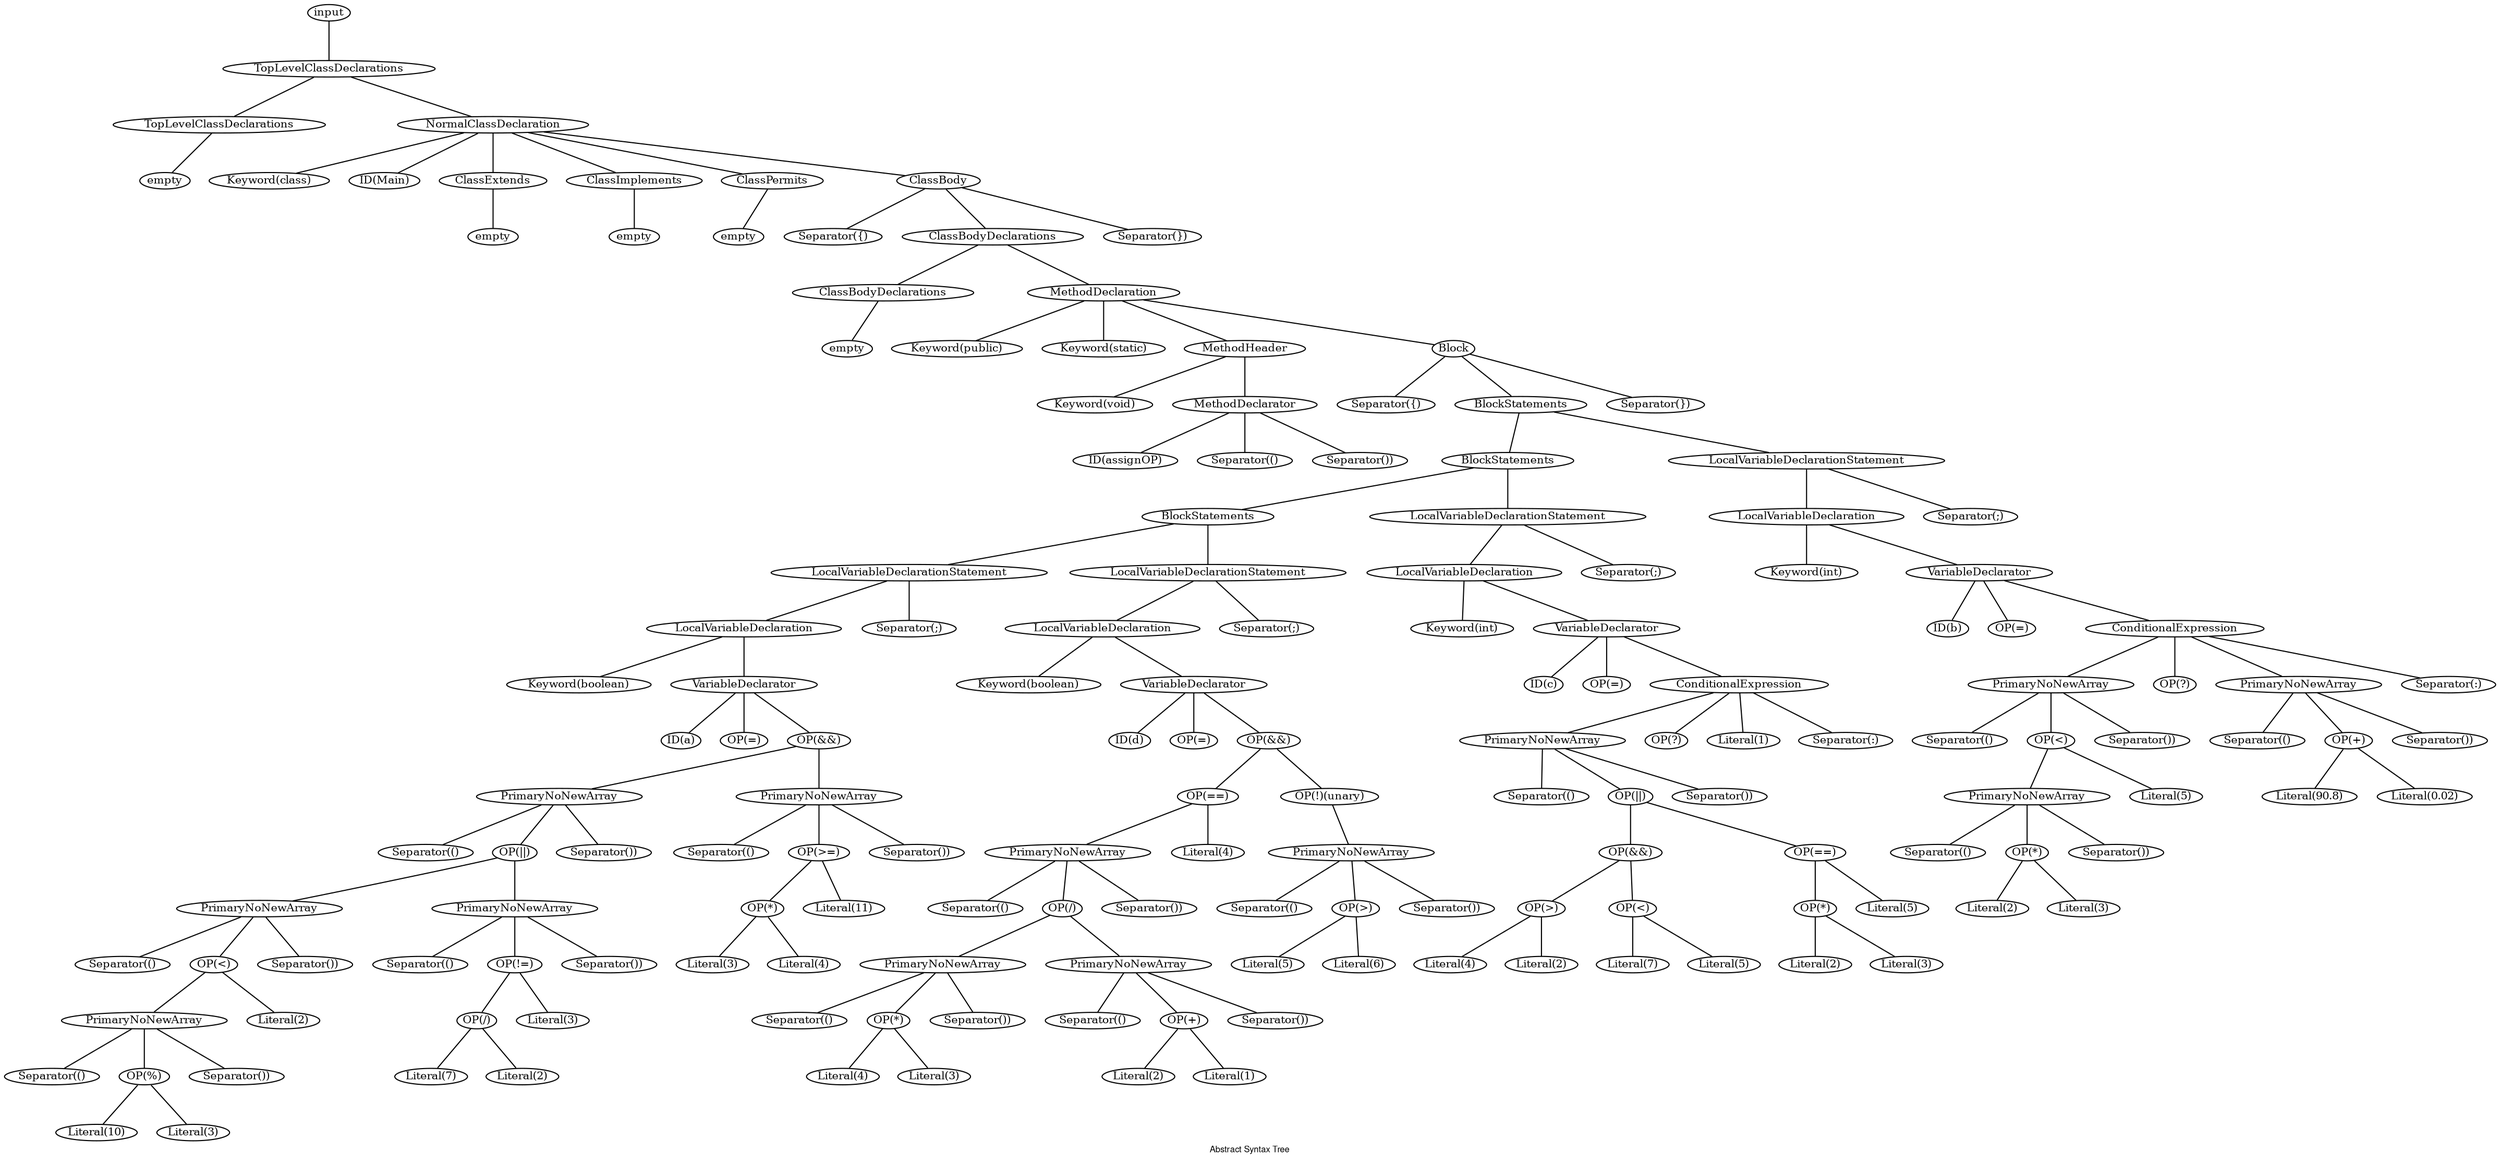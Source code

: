 // dot -Tps out.dot -o out.ps

graph "Abstract Syntax Tree"
{
	fontname="Helvetica,Arial,sans-serif"
	node [fontsize=10, width=".2", height=".2", margin=0]
	edge [fontsize=6]
	graph[fontsize=8];

	label="Abstract Syntax Tree"

	n168 ;
	n168 [label="input"] ;
	n168 -- n167 ;

	n167 ;
	n167 [label="TopLevelClassDeclarations"] ;
	n167 -- n0 ;
	n167 -- n164 ;

	n0 ;
	n0 [label="TopLevelClassDeclarations"] ;
	n0 -- n1 ;

	n164 ;
	n164 [label="NormalClassDeclaration"] ;
	n164 -- n165 ;
	n164 -- n166 ;
	n164 -- n2 ;
	n164 -- n4 ;
	n164 -- n6 ;
	n164 -- n161 ;

	n1 ;
	n1 [label="empty"] ;

	n165 ;
	n165 [label="Keyword(class)"] ;

	n166 ;
	n166 [label="ID(Main)"] ;

	n2 ;
	n2 [label="ClassExtends"] ;
	n2 -- n3 ;

	n4 ;
	n4 [label="ClassImplements"] ;
	n4 -- n5 ;

	n6 ;
	n6 [label="ClassPermits"] ;
	n6 -- n7 ;

	n161 ;
	n161 [label="ClassBody"] ;
	n161 -- n162 ;
	n161 -- n160 ;
	n161 -- n163 ;

	n3 ;
	n3 [label="empty"] ;

	n5 ;
	n5 [label="empty"] ;

	n7 ;
	n7 [label="empty"] ;

	n162 ;
	n162 [label="Separator({)"] ;

	n160 ;
	n160 [label="ClassBodyDeclarations"] ;
	n160 -- n8 ;
	n160 -- n158 ;

	n163 ;
	n163 [label="Separator(})"] ;

	n8 ;
	n8 [label="ClassBodyDeclarations"] ;
	n8 -- n9 ;

	n158 ;
	n158 [label="MethodDeclaration"] ;
	n158 -- n10 ;
	n158 -- n159 ;
	n158 -- n15 ;
	n158 -- n155 ;

	n9 ;
	n9 [label="empty"] ;

	n10 ;
	n10 [label="Keyword(public)"] ;

	n159 ;
	n159 [label="Keyword(static)"] ;

	n15 ;
	n15 [label="MethodHeader"] ;
	n15 -- n16 ;
	n15 -- n11 ;

	n155 ;
	n155 [label="Block"] ;
	n155 -- n156 ;
	n155 -- n154 ;
	n155 -- n157 ;

	n16 ;
	n16 [label="Keyword(void)"] ;

	n11 ;
	n11 [label="MethodDeclarator"] ;
	n11 -- n12 ;
	n11 -- n13 ;
	n11 -- n14 ;

	n156 ;
	n156 [label="Separator({)"] ;

	n154 ;
	n154 [label="BlockStatements"] ;
	n154 -- n118 ;
	n154 -- n152 ;

	n157 ;
	n157 [label="Separator(})"] ;

	n12 ;
	n12 [label="ID(assignOP)"] ;

	n13 ;
	n13 [label="Separator(()"] ;

	n14 ;
	n14 [label="Separator())"] ;

	n118 ;
	n118 [label="BlockStatements"] ;
	n118 -- n89 ;
	n118 -- n116 ;

	n152 ;
	n152 [label="LocalVariableDeclarationStatement"] ;
	n152 -- n151 ;
	n152 -- n153 ;

	n89 ;
	n89 [label="BlockStatements"] ;
	n89 -- n54 ;
	n89 -- n87 ;

	n116 ;
	n116 [label="LocalVariableDeclarationStatement"] ;
	n116 -- n115 ;
	n116 -- n117 ;

	n151 ;
	n151 [label="LocalVariableDeclaration"] ;
	n151 -- n119 ;
	n151 -- n149 ;

	n153 ;
	n153 [label="Separator(;)"] ;

	n54 ;
	n54 [label="LocalVariableDeclarationStatement"] ;
	n54 -- n53 ;
	n54 -- n55 ;

	n87 ;
	n87 [label="LocalVariableDeclarationStatement"] ;
	n87 -- n86 ;
	n87 -- n88 ;

	n115 ;
	n115 [label="LocalVariableDeclaration"] ;
	n115 -- n90 ;
	n115 -- n113 ;

	n117 ;
	n117 [label="Separator(;)"] ;

	n119 ;
	n119 [label="Keyword(int)"] ;

	n149 ;
	n149 [label="VariableDeclarator"] ;
	n149 -- n120 ;
	n149 -- n150 ;
	n149 -- n146 ;

	n53 ;
	n53 [label="LocalVariableDeclaration"] ;
	n53 -- n17 ;
	n53 -- n51 ;

	n55 ;
	n55 [label="Separator(;)"] ;

	n86 ;
	n86 [label="LocalVariableDeclaration"] ;
	n86 -- n56 ;
	n86 -- n84 ;

	n88 ;
	n88 [label="Separator(;)"] ;

	n90 ;
	n90 [label="Keyword(int)"] ;

	n113 ;
	n113 [label="VariableDeclarator"] ;
	n113 -- n91 ;
	n113 -- n114 ;
	n113 -- n110 ;

	n120 ;
	n120 [label="ID(b)"] ;

	n150 ;
	n150 [label="OP(=)"] ;

	n146 ;
	n146 [label="ConditionalExpression"] ;
	n146 -- n129 ;
	n146 -- n147 ;
	n146 -- n135 ;
	n146 -- n148 ;

	n17 ;
	n17 [label="Keyword(boolean)"] ;

	n51 ;
	n51 [label="VariableDeclarator"] ;
	n51 -- n18 ;
	n51 -- n52 ;
	n51 -- n50 ;

	n56 ;
	n56 [label="Keyword(boolean)"] ;

	n84 ;
	n84 [label="VariableDeclarator"] ;
	n84 -- n57 ;
	n84 -- n85 ;
	n84 -- n83 ;

	n91 ;
	n91 [label="ID(c)"] ;

	n114 ;
	n114 [label="OP(=)"] ;

	n110 ;
	n110 [label="ConditionalExpression"] ;
	n110 -- n105 ;
	n110 -- n111 ;
	n110 -- n108 ;
	n110 -- n112 ;

	n129 ;
	n129 [label="PrimaryNoNewArray"] ;
	n129 -- n130 ;
	n129 -- n128 ;
	n129 -- n131 ;

	n147 ;
	n147 [label="OP(?)"] ;

	n135 ;
	n135 [label="PrimaryNoNewArray"] ;
	n135 -- n136 ;
	n135 -- n134 ;
	n135 -- n137 ;

	n148 ;
	n148 [label="Separator(:)"] ;

	n18 ;
	n18 [label="ID(a)"] ;

	n52 ;
	n52 [label="OP(=)"] ;

	n50 ;
	n50 [label="OP(&&)"] ;
	n50 -- n39 ;
	n50 -- n47 ;

	n57 ;
	n57 [label="ID(d)"] ;

	n85 ;
	n85 [label="OP(=)"] ;

	n83 ;
	n83 [label="OP(&&)"] ;
	n83 -- n75 ;
	n83 -- n82 ;

	n105 ;
	n105 [label="PrimaryNoNewArray"] ;
	n105 -- n106 ;
	n105 -- n104 ;
	n105 -- n107 ;

	n111 ;
	n111 [label="OP(?)"] ;

	n108 ;
	n108 [label="Literal(1)"] ;

	n112 ;
	n112 [label="Separator(:)"] ;

	n130 ;
	n130 [label="Separator(()"] ;

	n128 ;
	n128 [label="OP(<)"] ;
	n128 -- n124 ;
	n128 -- n127 ;

	n131 ;
	n131 [label="Separator())"] ;

	n136 ;
	n136 [label="Separator(()"] ;

	n134 ;
	n134 [label="OP(+)"] ;
	n134 -- n132 ;
	n134 -- n133 ;

	n137 ;
	n137 [label="Separator())"] ;

	n39 ;
	n39 [label="PrimaryNoNewArray"] ;
	n39 -- n40 ;
	n39 -- n38 ;
	n39 -- n41 ;

	n47 ;
	n47 [label="PrimaryNoNewArray"] ;
	n47 -- n48 ;
	n47 -- n46 ;
	n47 -- n49 ;

	n75 ;
	n75 [label="OP(==)"] ;
	n75 -- n71 ;
	n75 -- n74 ;

	n82 ;
	n82 [label="OP(!)(unary)"] ;
	n82 -- n79 ;

	n106 ;
	n106 [label="Separator(()"] ;

	n104 ;
	n104 [label="OP(||)"] ;
	n104 -- n98 ;
	n104 -- n103 ;

	n107 ;
	n107 [label="Separator())"] ;

	n124 ;
	n124 [label="PrimaryNoNewArray"] ;
	n124 -- n125 ;
	n124 -- n123 ;
	n124 -- n126 ;

	n127 ;
	n127 [label="Literal(5)"] ;

	n132 ;
	n132 [label="Literal(90.8)"] ;

	n133 ;
	n133 [label="Literal(0.02)"] ;

	n40 ;
	n40 [label="Separator(()"] ;

	n38 ;
	n38 [label="OP(||)"] ;
	n38 -- n27 ;
	n38 -- n35 ;

	n41 ;
	n41 [label="Separator())"] ;

	n48 ;
	n48 [label="Separator(()"] ;

	n46 ;
	n46 [label="OP(>=)"] ;
	n46 -- n44 ;
	n46 -- n45 ;

	n49 ;
	n49 [label="Separator())"] ;

	n71 ;
	n71 [label="PrimaryNoNewArray"] ;
	n71 -- n72 ;
	n71 -- n70 ;
	n71 -- n73 ;

	n74 ;
	n74 [label="Literal(4)"] ;

	n79 ;
	n79 [label="PrimaryNoNewArray"] ;
	n79 -- n80 ;
	n79 -- n78 ;
	n79 -- n81 ;

	n98 ;
	n98 [label="OP(&&)"] ;
	n98 -- n94 ;
	n98 -- n97 ;

	n103 ;
	n103 [label="OP(==)"] ;
	n103 -- n101 ;
	n103 -- n102 ;

	n125 ;
	n125 [label="Separator(()"] ;

	n123 ;
	n123 [label="OP(*)"] ;
	n123 -- n121 ;
	n123 -- n122 ;

	n126 ;
	n126 [label="Separator())"] ;

	n27 ;
	n27 [label="PrimaryNoNewArray"] ;
	n27 -- n28 ;
	n27 -- n26 ;
	n27 -- n29 ;

	n35 ;
	n35 [label="PrimaryNoNewArray"] ;
	n35 -- n36 ;
	n35 -- n34 ;
	n35 -- n37 ;

	n44 ;
	n44 [label="OP(*)"] ;
	n44 -- n42 ;
	n44 -- n43 ;

	n45 ;
	n45 [label="Literal(11)"] ;

	n72 ;
	n72 [label="Separator(()"] ;

	n70 ;
	n70 [label="OP(/)"] ;
	n70 -- n61 ;
	n70 -- n67 ;

	n73 ;
	n73 [label="Separator())"] ;

	n80 ;
	n80 [label="Separator(()"] ;

	n78 ;
	n78 [label="OP(>)"] ;
	n78 -- n76 ;
	n78 -- n77 ;

	n81 ;
	n81 [label="Separator())"] ;

	n94 ;
	n94 [label="OP(>)"] ;
	n94 -- n92 ;
	n94 -- n93 ;

	n97 ;
	n97 [label="OP(<)"] ;
	n97 -- n95 ;
	n97 -- n96 ;

	n101 ;
	n101 [label="OP(*)"] ;
	n101 -- n99 ;
	n101 -- n100 ;

	n102 ;
	n102 [label="Literal(5)"] ;

	n121 ;
	n121 [label="Literal(2)"] ;

	n122 ;
	n122 [label="Literal(3)"] ;

	n28 ;
	n28 [label="Separator(()"] ;

	n26 ;
	n26 [label="OP(<)"] ;
	n26 -- n22 ;
	n26 -- n25 ;

	n29 ;
	n29 [label="Separator())"] ;

	n36 ;
	n36 [label="Separator(()"] ;

	n34 ;
	n34 [label="OP(!=)"] ;
	n34 -- n32 ;
	n34 -- n33 ;

	n37 ;
	n37 [label="Separator())"] ;

	n42 ;
	n42 [label="Literal(3)"] ;

	n43 ;
	n43 [label="Literal(4)"] ;

	n61 ;
	n61 [label="PrimaryNoNewArray"] ;
	n61 -- n62 ;
	n61 -- n60 ;
	n61 -- n63 ;

	n67 ;
	n67 [label="PrimaryNoNewArray"] ;
	n67 -- n68 ;
	n67 -- n66 ;
	n67 -- n69 ;

	n76 ;
	n76 [label="Literal(5)"] ;

	n77 ;
	n77 [label="Literal(6)"] ;

	n92 ;
	n92 [label="Literal(4)"] ;

	n93 ;
	n93 [label="Literal(2)"] ;

	n95 ;
	n95 [label="Literal(7)"] ;

	n96 ;
	n96 [label="Literal(5)"] ;

	n99 ;
	n99 [label="Literal(2)"] ;

	n100 ;
	n100 [label="Literal(3)"] ;

	n22 ;
	n22 [label="PrimaryNoNewArray"] ;
	n22 -- n23 ;
	n22 -- n21 ;
	n22 -- n24 ;

	n25 ;
	n25 [label="Literal(2)"] ;

	n32 ;
	n32 [label="OP(/)"] ;
	n32 -- n30 ;
	n32 -- n31 ;

	n33 ;
	n33 [label="Literal(3)"] ;

	n62 ;
	n62 [label="Separator(()"] ;

	n60 ;
	n60 [label="OP(*)"] ;
	n60 -- n58 ;
	n60 -- n59 ;

	n63 ;
	n63 [label="Separator())"] ;

	n68 ;
	n68 [label="Separator(()"] ;

	n66 ;
	n66 [label="OP(+)"] ;
	n66 -- n64 ;
	n66 -- n65 ;

	n69 ;
	n69 [label="Separator())"] ;

	n23 ;
	n23 [label="Separator(()"] ;

	n21 ;
	n21 [label="OP(%)"] ;
	n21 -- n19 ;
	n21 -- n20 ;

	n24 ;
	n24 [label="Separator())"] ;

	n30 ;
	n30 [label="Literal(7)"] ;

	n31 ;
	n31 [label="Literal(2)"] ;

	n58 ;
	n58 [label="Literal(4)"] ;

	n59 ;
	n59 [label="Literal(3)"] ;

	n64 ;
	n64 [label="Literal(2)"] ;

	n65 ;
	n65 [label="Literal(1)"] ;

	n19 ;
	n19 [label="Literal(10)"] ;

	n20 ;
	n20 [label="Literal(3)"] ;

}
